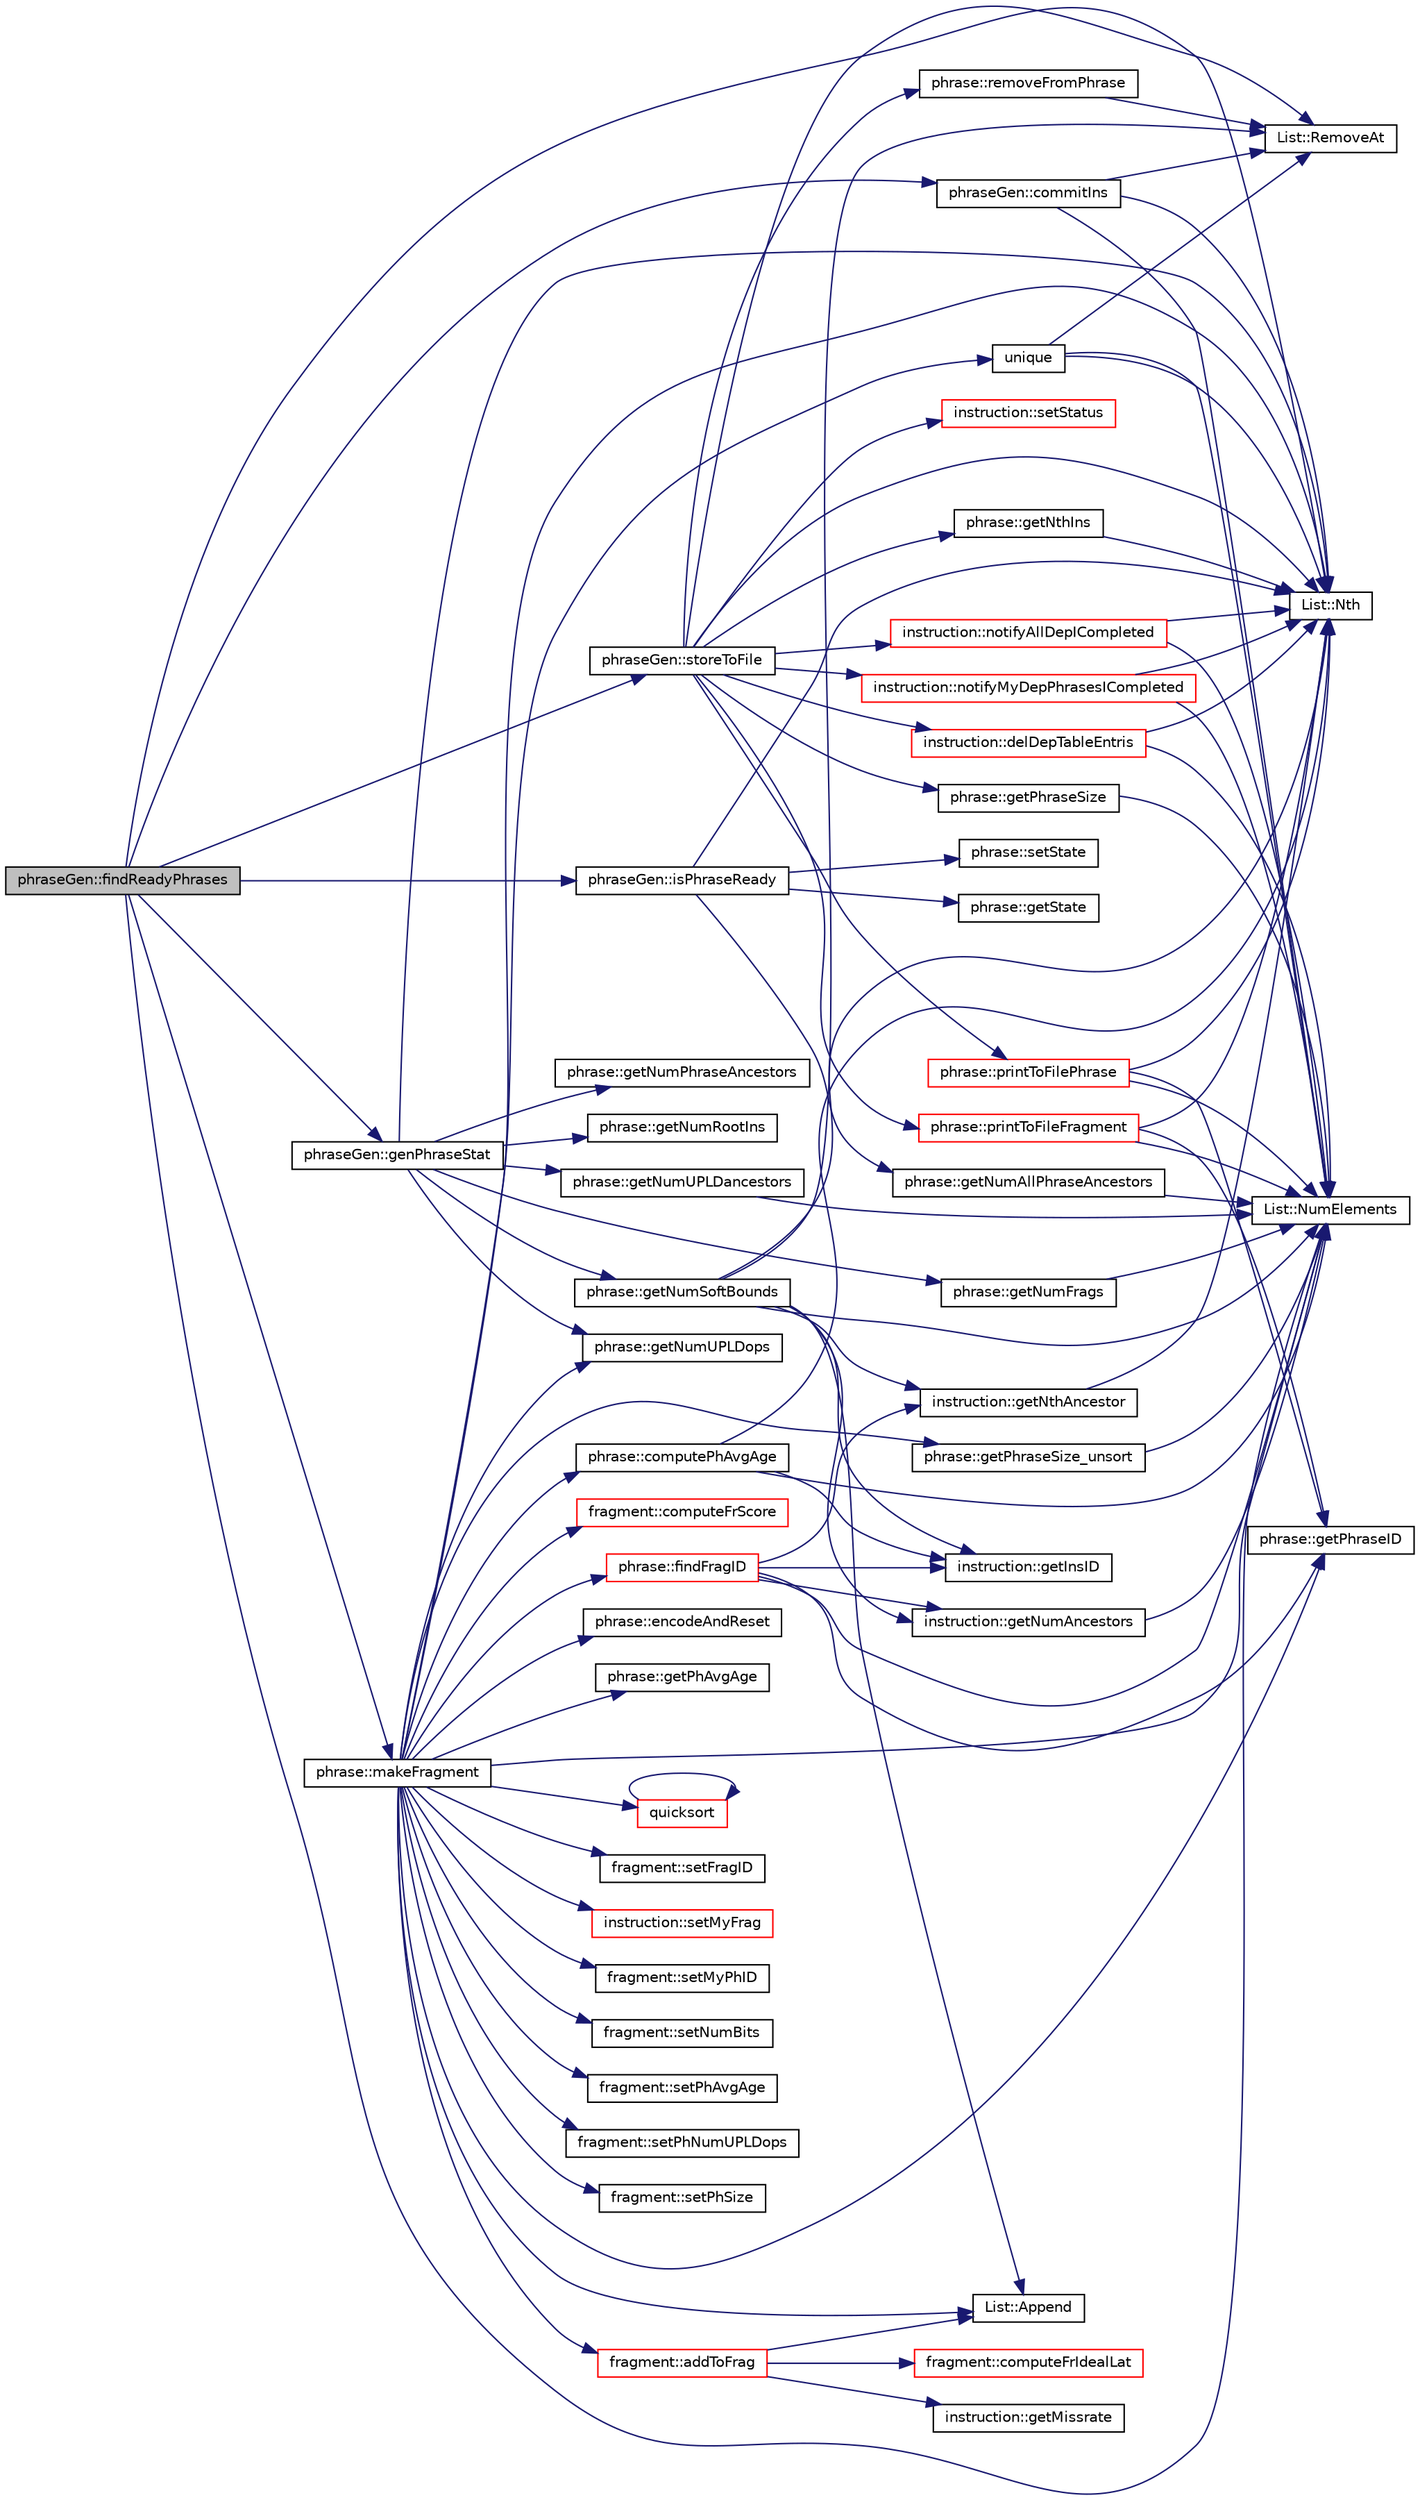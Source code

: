 digraph G
{
  edge [fontname="Helvetica",fontsize="10",labelfontname="Helvetica",labelfontsize="10"];
  node [fontname="Helvetica",fontsize="10",shape=record];
  rankdir=LR;
  Node1 [label="phraseGen::findReadyPhrases",height=0.2,width=0.4,color="black", fillcolor="grey75", style="filled" fontcolor="black"];
  Node1 -> Node2 [color="midnightblue",fontsize="10",style="solid",fontname="Helvetica"];
  Node2 [label="phraseGen::commitIns",height=0.2,width=0.4,color="black", fillcolor="white", style="filled",URL="$classphraseGen.html#aa1371990d9d8c3f0804bea4a6129cbae"];
  Node2 -> Node3 [color="midnightblue",fontsize="10",style="solid",fontname="Helvetica"];
  Node3 [label="List::Nth",height=0.2,width=0.4,color="black", fillcolor="white", style="filled",URL="$classList.html#a5eb964816de33c85e1d46658ddf8c6c4"];
  Node2 -> Node4 [color="midnightblue",fontsize="10",style="solid",fontname="Helvetica"];
  Node4 [label="List::NumElements",height=0.2,width=0.4,color="black", fillcolor="white", style="filled",URL="$classList.html#ac2e9d50f703b01bf643fa6ce50837c26"];
  Node2 -> Node5 [color="midnightblue",fontsize="10",style="solid",fontname="Helvetica"];
  Node5 [label="List::RemoveAt",height=0.2,width=0.4,color="black", fillcolor="white", style="filled",URL="$classList.html#af17f72d263f90d53ea8501b5b1853470"];
  Node1 -> Node6 [color="midnightblue",fontsize="10",style="solid",fontname="Helvetica"];
  Node6 [label="phraseGen::genPhraseStat",height=0.2,width=0.4,color="black", fillcolor="white", style="filled",URL="$classphraseGen.html#a8aa6ac2c304d3545c10da7c70ae6445d"];
  Node6 -> Node7 [color="midnightblue",fontsize="10",style="solid",fontname="Helvetica"];
  Node7 [label="phrase::getNumFrags",height=0.2,width=0.4,color="black", fillcolor="white", style="filled",URL="$classphrase.html#aad5e612377e6573abc754ad5b9dc2618"];
  Node7 -> Node4 [color="midnightblue",fontsize="10",style="solid",fontname="Helvetica"];
  Node6 -> Node8 [color="midnightblue",fontsize="10",style="solid",fontname="Helvetica"];
  Node8 [label="phrase::getNumPhraseAncestors",height=0.2,width=0.4,color="black", fillcolor="white", style="filled",URL="$classphrase.html#a8233a60f6da58ab8a72762da871e202f"];
  Node6 -> Node9 [color="midnightblue",fontsize="10",style="solid",fontname="Helvetica"];
  Node9 [label="phrase::getNumRootIns",height=0.2,width=0.4,color="black", fillcolor="white", style="filled",URL="$classphrase.html#a15938fc7a89b507ee68da569a8446552"];
  Node6 -> Node10 [color="midnightblue",fontsize="10",style="solid",fontname="Helvetica"];
  Node10 [label="phrase::getNumSoftBounds",height=0.2,width=0.4,color="black", fillcolor="white", style="filled",URL="$classphrase.html#afed9a471ff76a9155ccf016441753456"];
  Node10 -> Node11 [color="midnightblue",fontsize="10",style="solid",fontname="Helvetica"];
  Node11 [label="List::Append",height=0.2,width=0.4,color="black", fillcolor="white", style="filled",URL="$classList.html#a473190098e38206d0125b0737245e613"];
  Node10 -> Node12 [color="midnightblue",fontsize="10",style="solid",fontname="Helvetica"];
  Node12 [label="instruction::getInsID",height=0.2,width=0.4,color="black", fillcolor="white", style="filled",URL="$classinstruction.html#a0856c8a7411c298a51cd8d8d5e2f8b12"];
  Node10 -> Node13 [color="midnightblue",fontsize="10",style="solid",fontname="Helvetica"];
  Node13 [label="instruction::getNthAncestor",height=0.2,width=0.4,color="black", fillcolor="white", style="filled",URL="$classinstruction.html#aee9c18eaa3dfe56eacc82ac31b8231d5"];
  Node13 -> Node3 [color="midnightblue",fontsize="10",style="solid",fontname="Helvetica"];
  Node10 -> Node14 [color="midnightblue",fontsize="10",style="solid",fontname="Helvetica"];
  Node14 [label="instruction::getNumAncestors",height=0.2,width=0.4,color="black", fillcolor="white", style="filled",URL="$classinstruction.html#a2e29e3536ad20c65b6c7b76ba6e37ad8"];
  Node14 -> Node4 [color="midnightblue",fontsize="10",style="solid",fontname="Helvetica"];
  Node10 -> Node3 [color="midnightblue",fontsize="10",style="solid",fontname="Helvetica"];
  Node10 -> Node4 [color="midnightblue",fontsize="10",style="solid",fontname="Helvetica"];
  Node10 -> Node5 [color="midnightblue",fontsize="10",style="solid",fontname="Helvetica"];
  Node6 -> Node15 [color="midnightblue",fontsize="10",style="solid",fontname="Helvetica"];
  Node15 [label="phrase::getNumUPLDancestors",height=0.2,width=0.4,color="black", fillcolor="white", style="filled",URL="$classphrase.html#abcf56d6bce291a90c7a95f336b9230ea"];
  Node15 -> Node4 [color="midnightblue",fontsize="10",style="solid",fontname="Helvetica"];
  Node6 -> Node16 [color="midnightblue",fontsize="10",style="solid",fontname="Helvetica"];
  Node16 [label="phrase::getNumUPLDops",height=0.2,width=0.4,color="black", fillcolor="white", style="filled",URL="$classphrase.html#a48e689fefaabe6f63f6987e25fd70159"];
  Node6 -> Node3 [color="midnightblue",fontsize="10",style="solid",fontname="Helvetica"];
  Node1 -> Node17 [color="midnightblue",fontsize="10",style="solid",fontname="Helvetica"];
  Node17 [label="phraseGen::isPhraseReady",height=0.2,width=0.4,color="black", fillcolor="white", style="filled",URL="$classphraseGen.html#aa63dd2ce73bcee18bea216bbc4899c76"];
  Node17 -> Node18 [color="midnightblue",fontsize="10",style="solid",fontname="Helvetica"];
  Node18 [label="phrase::getNumAllPhraseAncestors",height=0.2,width=0.4,color="black", fillcolor="white", style="filled",URL="$classphrase.html#afa8a3db74c2282bac47b136ddc8441e5"];
  Node18 -> Node4 [color="midnightblue",fontsize="10",style="solid",fontname="Helvetica"];
  Node17 -> Node19 [color="midnightblue",fontsize="10",style="solid",fontname="Helvetica"];
  Node19 [label="phrase::getState",height=0.2,width=0.4,color="black", fillcolor="white", style="filled",URL="$classphrase.html#a5f8a83c49715eab2fc1691ecc26fc50b"];
  Node17 -> Node3 [color="midnightblue",fontsize="10",style="solid",fontname="Helvetica"];
  Node17 -> Node20 [color="midnightblue",fontsize="10",style="solid",fontname="Helvetica"];
  Node20 [label="phrase::setState",height=0.2,width=0.4,color="black", fillcolor="white", style="filled",URL="$classphrase.html#a4df8152811c37d4e9bb0411bac21c403"];
  Node1 -> Node21 [color="midnightblue",fontsize="10",style="solid",fontname="Helvetica"];
  Node21 [label="phrase::makeFragment",height=0.2,width=0.4,color="black", fillcolor="white", style="filled",URL="$classphrase.html#ad596b3bf1c197e53a509dc02f41957cd"];
  Node21 -> Node22 [color="midnightblue",fontsize="10",style="solid",fontname="Helvetica"];
  Node22 [label="fragment::addToFrag",height=0.2,width=0.4,color="red", fillcolor="white", style="filled",URL="$classfragment.html#a536afae1860d52f35d230572958c5a48"];
  Node22 -> Node11 [color="midnightblue",fontsize="10",style="solid",fontname="Helvetica"];
  Node22 -> Node23 [color="midnightblue",fontsize="10",style="solid",fontname="Helvetica"];
  Node23 [label="fragment::computeFrIdealLat",height=0.2,width=0.4,color="red", fillcolor="white", style="filled",URL="$classfragment.html#a6082d6576975ec4166aedf50e3db8143"];
  Node22 -> Node24 [color="midnightblue",fontsize="10",style="solid",fontname="Helvetica"];
  Node24 [label="instruction::getMissrate",height=0.2,width=0.4,color="black", fillcolor="white", style="filled",URL="$classinstruction.html#a7f04521e22bec22c519fdc44d7c8b83a"];
  Node21 -> Node11 [color="midnightblue",fontsize="10",style="solid",fontname="Helvetica"];
  Node21 -> Node25 [color="midnightblue",fontsize="10",style="solid",fontname="Helvetica"];
  Node25 [label="fragment::computeFrScore",height=0.2,width=0.4,color="red", fillcolor="white", style="filled",URL="$classfragment.html#aaedc29f218f89cf851a75ae3093ef0a3"];
  Node21 -> Node26 [color="midnightblue",fontsize="10",style="solid",fontname="Helvetica"];
  Node26 [label="phrase::computePhAvgAge",height=0.2,width=0.4,color="black", fillcolor="white", style="filled",URL="$classphrase.html#af6067e30694915a2f2bf40a83e0630f2"];
  Node26 -> Node12 [color="midnightblue",fontsize="10",style="solid",fontname="Helvetica"];
  Node26 -> Node3 [color="midnightblue",fontsize="10",style="solid",fontname="Helvetica"];
  Node26 -> Node4 [color="midnightblue",fontsize="10",style="solid",fontname="Helvetica"];
  Node21 -> Node27 [color="midnightblue",fontsize="10",style="solid",fontname="Helvetica"];
  Node27 [label="phrase::encodeAndReset",height=0.2,width=0.4,color="black", fillcolor="white", style="filled",URL="$classphrase.html#aee82b58cfbfec1853f6ffe760b3d50e3"];
  Node21 -> Node28 [color="midnightblue",fontsize="10",style="solid",fontname="Helvetica"];
  Node28 [label="phrase::findFragID",height=0.2,width=0.4,color="red", fillcolor="white", style="filled",URL="$classphrase.html#a9a8d1a98b5fce63230b715ca6ac281ef"];
  Node28 -> Node12 [color="midnightblue",fontsize="10",style="solid",fontname="Helvetica"];
  Node28 -> Node13 [color="midnightblue",fontsize="10",style="solid",fontname="Helvetica"];
  Node28 -> Node14 [color="midnightblue",fontsize="10",style="solid",fontname="Helvetica"];
  Node28 -> Node29 [color="midnightblue",fontsize="10",style="solid",fontname="Helvetica"];
  Node29 [label="phrase::getPhraseID",height=0.2,width=0.4,color="black", fillcolor="white", style="filled",URL="$classphrase.html#af752a00d3a1ec5ff1df4614ceb959027"];
  Node28 -> Node4 [color="midnightblue",fontsize="10",style="solid",fontname="Helvetica"];
  Node21 -> Node16 [color="midnightblue",fontsize="10",style="solid",fontname="Helvetica"];
  Node21 -> Node30 [color="midnightblue",fontsize="10",style="solid",fontname="Helvetica"];
  Node30 [label="phrase::getPhAvgAge",height=0.2,width=0.4,color="black", fillcolor="white", style="filled",URL="$classphrase.html#a33410650cea51e32a4db3c0dde7a69dd"];
  Node21 -> Node29 [color="midnightblue",fontsize="10",style="solid",fontname="Helvetica"];
  Node21 -> Node31 [color="midnightblue",fontsize="10",style="solid",fontname="Helvetica"];
  Node31 [label="phrase::getPhraseSize_unsort",height=0.2,width=0.4,color="black", fillcolor="white", style="filled",URL="$classphrase.html#a214d303bd1646e75a45855c7b9712ac7"];
  Node31 -> Node4 [color="midnightblue",fontsize="10",style="solid",fontname="Helvetica"];
  Node21 -> Node3 [color="midnightblue",fontsize="10",style="solid",fontname="Helvetica"];
  Node21 -> Node4 [color="midnightblue",fontsize="10",style="solid",fontname="Helvetica"];
  Node21 -> Node32 [color="midnightblue",fontsize="10",style="solid",fontname="Helvetica"];
  Node32 [label="quicksort",height=0.2,width=0.4,color="red", fillcolor="white", style="filled",URL="$backend_2quickSort_8cpp.html#aa24965640345441ebc8ec6b4f3123d5b"];
  Node32 -> Node32 [color="midnightblue",fontsize="10",style="solid",fontname="Helvetica"];
  Node21 -> Node33 [color="midnightblue",fontsize="10",style="solid",fontname="Helvetica"];
  Node33 [label="fragment::setFragID",height=0.2,width=0.4,color="black", fillcolor="white", style="filled",URL="$classfragment.html#a576105bce7818f0ec6fc7cc32c36727a"];
  Node21 -> Node34 [color="midnightblue",fontsize="10",style="solid",fontname="Helvetica"];
  Node34 [label="instruction::setMyFrag",height=0.2,width=0.4,color="red", fillcolor="white", style="filled",URL="$classinstruction.html#a8fb8324e5524fb201e1377ad3e8e2c3b"];
  Node21 -> Node35 [color="midnightblue",fontsize="10",style="solid",fontname="Helvetica"];
  Node35 [label="fragment::setMyPhID",height=0.2,width=0.4,color="black", fillcolor="white", style="filled",URL="$classfragment.html#ac13cdd18e40da61acc3b7e36c4772c88"];
  Node21 -> Node36 [color="midnightblue",fontsize="10",style="solid",fontname="Helvetica"];
  Node36 [label="fragment::setNumBits",height=0.2,width=0.4,color="black", fillcolor="white", style="filled",URL="$classfragment.html#abee934c501a60519bc610cd01208480f"];
  Node21 -> Node37 [color="midnightblue",fontsize="10",style="solid",fontname="Helvetica"];
  Node37 [label="fragment::setPhAvgAge",height=0.2,width=0.4,color="black", fillcolor="white", style="filled",URL="$classfragment.html#a9b5625e3a82798624e16a747baf93078"];
  Node21 -> Node38 [color="midnightblue",fontsize="10",style="solid",fontname="Helvetica"];
  Node38 [label="fragment::setPhNumUPLDops",height=0.2,width=0.4,color="black", fillcolor="white", style="filled",URL="$classfragment.html#a9614895d86593a6967506e1c424a46ef"];
  Node21 -> Node39 [color="midnightblue",fontsize="10",style="solid",fontname="Helvetica"];
  Node39 [label="fragment::setPhSize",height=0.2,width=0.4,color="black", fillcolor="white", style="filled",URL="$classfragment.html#ae2cf355111d2112a3f388b8749a3bddb"];
  Node21 -> Node40 [color="midnightblue",fontsize="10",style="solid",fontname="Helvetica"];
  Node40 [label="unique",height=0.2,width=0.4,color="black", fillcolor="white", style="filled",URL="$unique_8cpp.html#a4f24879eadd196d7f7a5099e6fb6ba1b"];
  Node40 -> Node3 [color="midnightblue",fontsize="10",style="solid",fontname="Helvetica"];
  Node40 -> Node4 [color="midnightblue",fontsize="10",style="solid",fontname="Helvetica"];
  Node40 -> Node5 [color="midnightblue",fontsize="10",style="solid",fontname="Helvetica"];
  Node1 -> Node3 [color="midnightblue",fontsize="10",style="solid",fontname="Helvetica"];
  Node1 -> Node4 [color="midnightblue",fontsize="10",style="solid",fontname="Helvetica"];
  Node1 -> Node41 [color="midnightblue",fontsize="10",style="solid",fontname="Helvetica"];
  Node41 [label="phraseGen::storeToFile",height=0.2,width=0.4,color="black", fillcolor="white", style="filled",URL="$classphraseGen.html#aba7134610613016de2d7d91d47c5dd4e"];
  Node41 -> Node42 [color="midnightblue",fontsize="10",style="solid",fontname="Helvetica"];
  Node42 [label="instruction::delDepTableEntris",height=0.2,width=0.4,color="red", fillcolor="white", style="filled",URL="$classinstruction.html#aa97fc6d29e3d841baede2a83414b3997"];
  Node42 -> Node3 [color="midnightblue",fontsize="10",style="solid",fontname="Helvetica"];
  Node42 -> Node4 [color="midnightblue",fontsize="10",style="solid",fontname="Helvetica"];
  Node41 -> Node43 [color="midnightblue",fontsize="10",style="solid",fontname="Helvetica"];
  Node43 [label="phrase::getNthIns",height=0.2,width=0.4,color="black", fillcolor="white", style="filled",URL="$classphrase.html#a724c3f11701e830eb5b10be7b62476d5"];
  Node43 -> Node3 [color="midnightblue",fontsize="10",style="solid",fontname="Helvetica"];
  Node41 -> Node44 [color="midnightblue",fontsize="10",style="solid",fontname="Helvetica"];
  Node44 [label="phrase::getPhraseSize",height=0.2,width=0.4,color="black", fillcolor="white", style="filled",URL="$classphrase.html#acb8ddc582eefcd2c65366319f89465f9"];
  Node44 -> Node4 [color="midnightblue",fontsize="10",style="solid",fontname="Helvetica"];
  Node41 -> Node45 [color="midnightblue",fontsize="10",style="solid",fontname="Helvetica"];
  Node45 [label="instruction::notifyAllDepICompleted",height=0.2,width=0.4,color="red", fillcolor="white", style="filled",URL="$classinstruction.html#a4d6726de4186f3010dd064582d4637d4"];
  Node45 -> Node3 [color="midnightblue",fontsize="10",style="solid",fontname="Helvetica"];
  Node45 -> Node4 [color="midnightblue",fontsize="10",style="solid",fontname="Helvetica"];
  Node41 -> Node46 [color="midnightblue",fontsize="10",style="solid",fontname="Helvetica"];
  Node46 [label="instruction::notifyMyDepPhrasesICompleted",height=0.2,width=0.4,color="red", fillcolor="white", style="filled",URL="$classinstruction.html#aa8c56a4a880638422bb8d1d1e5d24e8e"];
  Node46 -> Node3 [color="midnightblue",fontsize="10",style="solid",fontname="Helvetica"];
  Node46 -> Node4 [color="midnightblue",fontsize="10",style="solid",fontname="Helvetica"];
  Node41 -> Node3 [color="midnightblue",fontsize="10",style="solid",fontname="Helvetica"];
  Node41 -> Node47 [color="midnightblue",fontsize="10",style="solid",fontname="Helvetica"];
  Node47 [label="phrase::printToFileFragment",height=0.2,width=0.4,color="red", fillcolor="white", style="filled",URL="$classphrase.html#a555253effe54e3dc88d47d5e33a7baa1"];
  Node47 -> Node29 [color="midnightblue",fontsize="10",style="solid",fontname="Helvetica"];
  Node47 -> Node3 [color="midnightblue",fontsize="10",style="solid",fontname="Helvetica"];
  Node47 -> Node4 [color="midnightblue",fontsize="10",style="solid",fontname="Helvetica"];
  Node41 -> Node48 [color="midnightblue",fontsize="10",style="solid",fontname="Helvetica"];
  Node48 [label="phrase::printToFilePhrase",height=0.2,width=0.4,color="red", fillcolor="white", style="filled",URL="$classphrase.html#af45d48855c3166b6946c6e0bf670baf7"];
  Node48 -> Node29 [color="midnightblue",fontsize="10",style="solid",fontname="Helvetica"];
  Node48 -> Node3 [color="midnightblue",fontsize="10",style="solid",fontname="Helvetica"];
  Node48 -> Node4 [color="midnightblue",fontsize="10",style="solid",fontname="Helvetica"];
  Node41 -> Node5 [color="midnightblue",fontsize="10",style="solid",fontname="Helvetica"];
  Node41 -> Node49 [color="midnightblue",fontsize="10",style="solid",fontname="Helvetica"];
  Node49 [label="phrase::removeFromPhrase",height=0.2,width=0.4,color="black", fillcolor="white", style="filled",URL="$classphrase.html#a3eaff820376bfb18d2a2566dba447980"];
  Node49 -> Node5 [color="midnightblue",fontsize="10",style="solid",fontname="Helvetica"];
  Node41 -> Node50 [color="midnightblue",fontsize="10",style="solid",fontname="Helvetica"];
  Node50 [label="instruction::setStatus",height=0.2,width=0.4,color="red", fillcolor="white", style="filled",URL="$classinstruction.html#ab4b1bbe98c775d3a1fab0ed281a4ad4f"];
}

